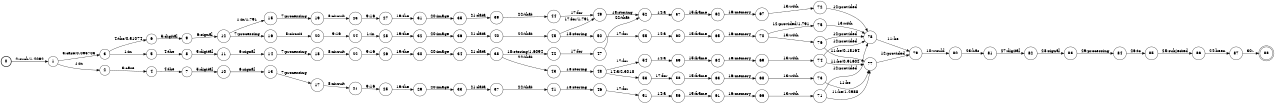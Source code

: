 digraph FST {
rankdir = LR;
size = "8.5,11";
label = "";
center = 1;
orientation = Portrait;
ranksep = "0.4";
nodesep = "0.25";
0 [label = "0", shape = circle, style = bold, fontsize = 14]
	0 -> 1 [label = "2:such/1.4092", fontsize = 14];
1 [label = "1", shape = circle, style = solid, fontsize = 14]
	1 -> 2 [label = "1:in", fontsize = 14];
	1 -> 3 [label = "3:case/0.095703", fontsize = 14];
2 [label = "2", shape = circle, style = solid, fontsize = 14]
	2 -> 4 [label = "3:case", fontsize = 14];
3 [label = "3", shape = circle, style = solid, fontsize = 14]
	3 -> 5 [label = "1:in", fontsize = 14];
	3 -> 6 [label = "4:the/0.51074", fontsize = 14];
4 [label = "4", shape = circle, style = solid, fontsize = 14]
	4 -> 7 [label = "4:the", fontsize = 14];
5 [label = "5", shape = circle, style = solid, fontsize = 14]
	5 -> 8 [label = "4:the", fontsize = 14];
6 [label = "6", shape = circle, style = solid, fontsize = 14]
	6 -> 9 [label = "5:digital", fontsize = 14];
7 [label = "7", shape = circle, style = solid, fontsize = 14]
	7 -> 10 [label = "5:digital", fontsize = 14];
8 [label = "8", shape = circle, style = solid, fontsize = 14]
	8 -> 11 [label = "5:digital", fontsize = 14];
9 [label = "9", shape = circle, style = solid, fontsize = 14]
	9 -> 12 [label = "6:signal", fontsize = 14];
10 [label = "10", shape = circle, style = solid, fontsize = 14]
	10 -> 13 [label = "6:signal", fontsize = 14];
11 [label = "11", shape = circle, style = solid, fontsize = 14]
	11 -> 14 [label = "6:signal", fontsize = 14];
12 [label = "12", shape = circle, style = solid, fontsize = 14]
	12 -> 15 [label = "1:in/1.791", fontsize = 14];
	12 -> 16 [label = "7:processing", fontsize = 14];
13 [label = "13", shape = circle, style = solid, fontsize = 14]
	13 -> 17 [label = "7:processing", fontsize = 14];
14 [label = "14", shape = circle, style = solid, fontsize = 14]
	14 -> 18 [label = "7:processing", fontsize = 14];
15 [label = "15", shape = circle, style = solid, fontsize = 14]
	15 -> 19 [label = "7:processing", fontsize = 14];
16 [label = "16", shape = circle, style = solid, fontsize = 14]
	16 -> 20 [label = "8:circuit", fontsize = 14];
17 [label = "17", shape = circle, style = solid, fontsize = 14]
	17 -> 21 [label = "8:circuit", fontsize = 14];
18 [label = "18", shape = circle, style = solid, fontsize = 14]
	18 -> 22 [label = "8:circuit", fontsize = 14];
19 [label = "19", shape = circle, style = solid, fontsize = 14]
	19 -> 23 [label = "8:circuit", fontsize = 14];
20 [label = "20", shape = circle, style = solid, fontsize = 14]
	20 -> 24 [label = "9:16", fontsize = 14];
21 [label = "21", shape = circle, style = solid, fontsize = 14]
	21 -> 25 [label = "9:16", fontsize = 14];
22 [label = "22", shape = circle, style = solid, fontsize = 14]
	22 -> 26 [label = "9:16", fontsize = 14];
23 [label = "23", shape = circle, style = solid, fontsize = 14]
	23 -> 27 [label = "9:16", fontsize = 14];
24 [label = "24", shape = circle, style = solid, fontsize = 14]
	24 -> 28 [label = "1:in", fontsize = 14];
25 [label = "25", shape = circle, style = solid, fontsize = 14]
	25 -> 29 [label = "19:the", fontsize = 14];
26 [label = "26", shape = circle, style = solid, fontsize = 14]
	26 -> 30 [label = "19:the", fontsize = 14];
27 [label = "27", shape = circle, style = solid, fontsize = 14]
	27 -> 31 [label = "19:the", fontsize = 14];
28 [label = "28", shape = circle, style = solid, fontsize = 14]
	28 -> 32 [label = "19:the", fontsize = 14];
29 [label = "29", shape = circle, style = solid, fontsize = 14]
	29 -> 33 [label = "20:image", fontsize = 14];
30 [label = "30", shape = circle, style = solid, fontsize = 14]
	30 -> 34 [label = "20:image", fontsize = 14];
31 [label = "31", shape = circle, style = solid, fontsize = 14]
	31 -> 35 [label = "20:image", fontsize = 14];
32 [label = "32", shape = circle, style = solid, fontsize = 14]
	32 -> 36 [label = "20:image", fontsize = 14];
33 [label = "33", shape = circle, style = solid, fontsize = 14]
	33 -> 37 [label = "21:data", fontsize = 14];
34 [label = "34", shape = circle, style = solid, fontsize = 14]
	34 -> 38 [label = "21:data", fontsize = 14];
35 [label = "35", shape = circle, style = solid, fontsize = 14]
	35 -> 39 [label = "21:data", fontsize = 14];
36 [label = "36", shape = circle, style = solid, fontsize = 14]
	36 -> 40 [label = "21:data", fontsize = 14];
37 [label = "37", shape = circle, style = solid, fontsize = 14]
	37 -> 41 [label = "22:that", fontsize = 14];
38 [label = "38", shape = circle, style = solid, fontsize = 14]
	38 -> 42 [label = "18:storing/1.6094", fontsize = 14];
	38 -> 43 [label = "22:that", fontsize = 14];
39 [label = "39", shape = circle, style = solid, fontsize = 14]
	39 -> 44 [label = "22:that", fontsize = 14];
40 [label = "40", shape = circle, style = solid, fontsize = 14]
	40 -> 45 [label = "22:that", fontsize = 14];
41 [label = "41", shape = circle, style = solid, fontsize = 14]
	41 -> 46 [label = "18:storing", fontsize = 14];
42 [label = "42", shape = circle, style = solid, fontsize = 14]
	42 -> 47 [label = "17:for", fontsize = 14];
43 [label = "43", shape = circle, style = solid, fontsize = 14]
	43 -> 48 [label = "18:storing", fontsize = 14];
44 [label = "44", shape = circle, style = solid, fontsize = 14]
	44 -> 49 [label = "17:for", fontsize = 14];
45 [label = "45", shape = circle, style = solid, fontsize = 14]
	45 -> 49 [label = "17:for/1.791", fontsize = 14];
	45 -> 50 [label = "18:storing", fontsize = 14];
46 [label = "46", shape = circle, style = solid, fontsize = 14]
	46 -> 51 [label = "17:for", fontsize = 14];
47 [label = "47", shape = circle, style = solid, fontsize = 14]
	47 -> 52 [label = "22:that", fontsize = 14];
48 [label = "48", shape = circle, style = solid, fontsize = 14]
	48 -> 53 [label = "14:a/2.3018", fontsize = 14];
	48 -> 54 [label = "17:for", fontsize = 14];
49 [label = "49", shape = circle, style = solid, fontsize = 14]
	49 -> 52 [label = "18:storing", fontsize = 14];
50 [label = "50", shape = circle, style = solid, fontsize = 14]
	50 -> 55 [label = "17:for", fontsize = 14];
51 [label = "51", shape = circle, style = solid, fontsize = 14]
	51 -> 56 [label = "14:a", fontsize = 14];
52 [label = "52", shape = circle, style = solid, fontsize = 14]
	52 -> 57 [label = "14:a", fontsize = 14];
53 [label = "53", shape = circle, style = solid, fontsize = 14]
	53 -> 58 [label = "17:for", fontsize = 14];
54 [label = "54", shape = circle, style = solid, fontsize = 14]
	54 -> 59 [label = "14:a", fontsize = 14];
55 [label = "55", shape = circle, style = solid, fontsize = 14]
	55 -> 60 [label = "14:a", fontsize = 14];
56 [label = "56", shape = circle, style = solid, fontsize = 14]
	56 -> 61 [label = "15:frame", fontsize = 14];
57 [label = "57", shape = circle, style = solid, fontsize = 14]
	57 -> 62 [label = "15:frame", fontsize = 14];
58 [label = "58", shape = circle, style = solid, fontsize = 14]
	58 -> 63 [label = "15:frame", fontsize = 14];
59 [label = "59", shape = circle, style = solid, fontsize = 14]
	59 -> 64 [label = "15:frame", fontsize = 14];
60 [label = "60", shape = circle, style = solid, fontsize = 14]
	60 -> 65 [label = "15:frame", fontsize = 14];
61 [label = "61", shape = circle, style = solid, fontsize = 14]
	61 -> 66 [label = "16:memory", fontsize = 14];
62 [label = "62", shape = circle, style = solid, fontsize = 14]
	62 -> 67 [label = "16:memory", fontsize = 14];
63 [label = "63", shape = circle, style = solid, fontsize = 14]
	63 -> 68 [label = "16:memory", fontsize = 14];
64 [label = "64", shape = circle, style = solid, fontsize = 14]
	64 -> 69 [label = "16:memory", fontsize = 14];
65 [label = "65", shape = circle, style = solid, fontsize = 14]
	65 -> 70 [label = "16:memory", fontsize = 14];
66 [label = "66", shape = circle, style = solid, fontsize = 14]
	66 -> 71 [label = "13:with", fontsize = 14];
67 [label = "67", shape = circle, style = solid, fontsize = 14]
	67 -> 72 [label = "13:with", fontsize = 14];
68 [label = "68", shape = circle, style = solid, fontsize = 14]
	68 -> 73 [label = "13:with", fontsize = 14];
69 [label = "69", shape = circle, style = solid, fontsize = 14]
	69 -> 74 [label = "13:with", fontsize = 14];
70 [label = "70", shape = circle, style = solid, fontsize = 14]
	70 -> 75 [label = "12:provided/1.791", fontsize = 14];
	70 -> 76 [label = "13:with", fontsize = 14];
71 [label = "71", shape = circle, style = solid, fontsize = 14]
	71 -> 77 [label = "11:be/1.2988", fontsize = 14];
	71 -> 78 [label = "12:provided", fontsize = 14];
72 [label = "72", shape = circle, style = solid, fontsize = 14]
	72 -> 78 [label = "12:provided", fontsize = 14];
73 [label = "73", shape = circle, style = solid, fontsize = 14]
	73 -> 77 [label = "11:be", fontsize = 14];
74 [label = "74", shape = circle, style = solid, fontsize = 14]
	74 -> 77 [label = "11:be/0.91602", fontsize = 14];
	74 -> 78 [label = "12:provided", fontsize = 14];
75 [label = "75", shape = circle, style = solid, fontsize = 14]
	75 -> 78 [label = "13:with", fontsize = 14];
76 [label = "76", shape = circle, style = solid, fontsize = 14]
	76 -> 77 [label = "11:be/0.18164", fontsize = 14];
	76 -> 78 [label = "12:provided", fontsize = 14];
77 [label = "77", shape = circle, style = solid, fontsize = 14]
	77 -> 79 [label = "12:provided", fontsize = 14];
78 [label = "78", shape = circle, style = solid, fontsize = 14]
	78 -> 79 [label = "11:be", fontsize = 14];
79 [label = "79", shape = circle, style = solid, fontsize = 14]
	79 -> 80 [label = "10:would", fontsize = 14];
80 [label = "80", shape = circle, style = solid, fontsize = 14]
	80 -> 81 [label = "23:has", fontsize = 14];
81 [label = "81", shape = circle, style = solid, fontsize = 14]
	81 -> 82 [label = "27:digital", fontsize = 14];
82 [label = "82", shape = circle, style = solid, fontsize = 14]
	82 -> 83 [label = "28:signal", fontsize = 14];
83 [label = "83", shape = circle, style = solid, fontsize = 14]
	83 -> 84 [label = "29:processing", fontsize = 14];
84 [label = "84", shape = circle, style = solid, fontsize = 14]
	84 -> 85 [label = "26:to", fontsize = 14];
85 [label = "85", shape = circle, style = solid, fontsize = 14]
	85 -> 86 [label = "25:subjected", fontsize = 14];
86 [label = "86", shape = circle, style = solid, fontsize = 14]
	86 -> 87 [label = "24:been", fontsize = 14];
87 [label = "87", shape = circle, style = solid, fontsize = 14]
	87 -> 88 [label = "30:.", fontsize = 14];
88 [label = "88", shape = doublecircle, style = solid, fontsize = 14]
}
